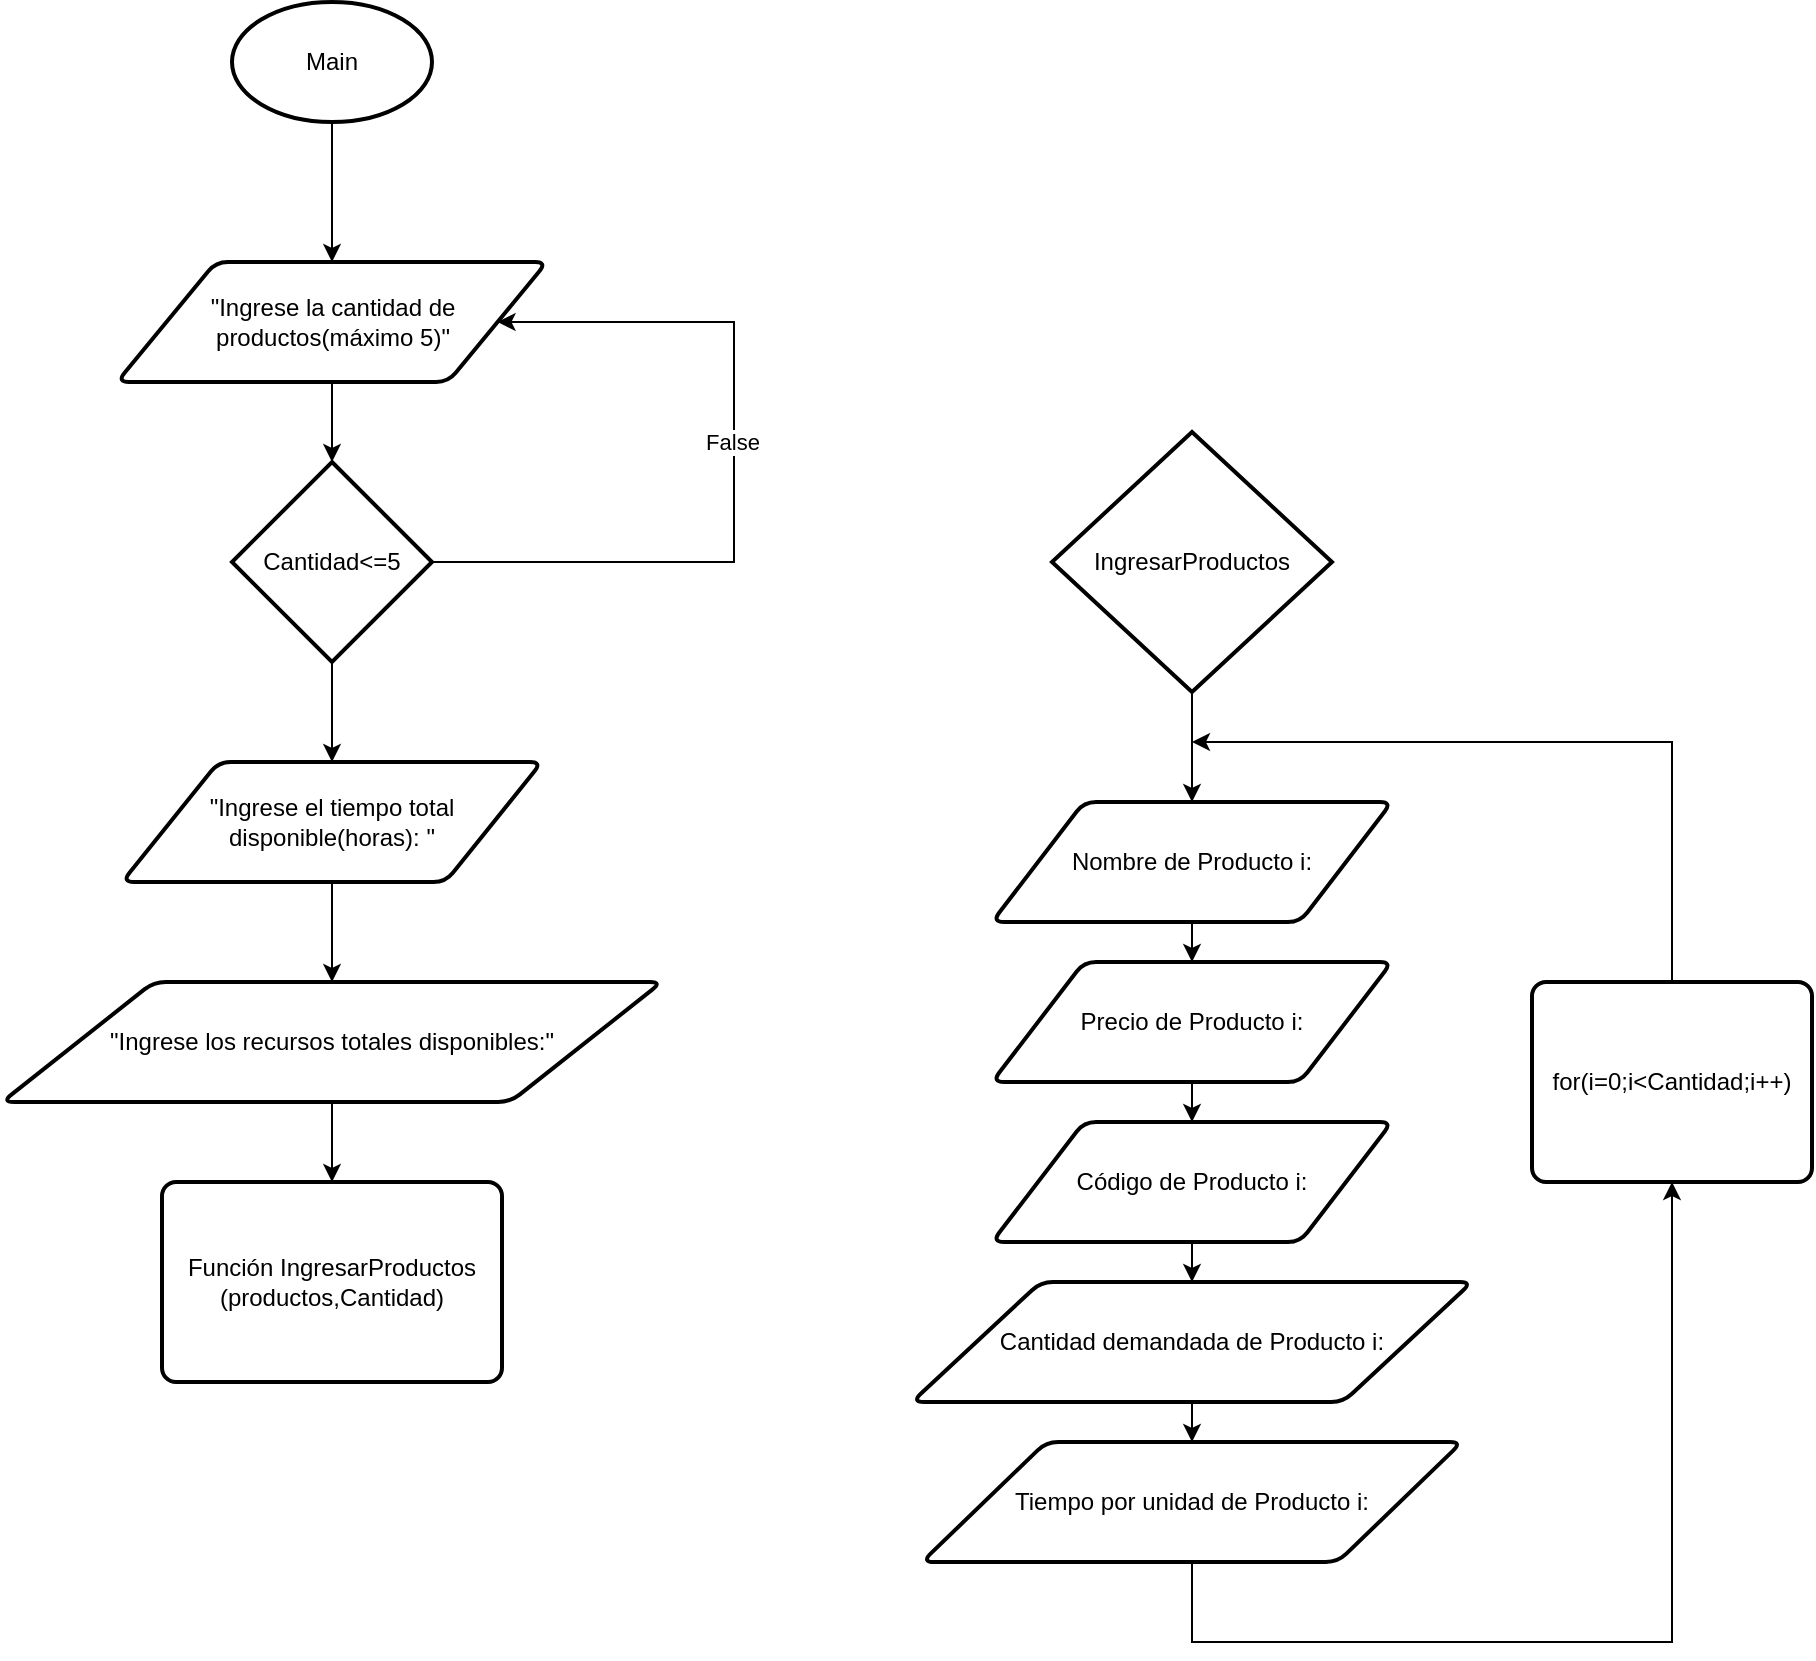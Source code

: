 <mxfile version="27.0.5">
  <diagram name="Página-1" id="7f4B3Y-akTW4V8ARh-Hn">
    <mxGraphModel dx="1213" dy="765" grid="1" gridSize="10" guides="1" tooltips="1" connect="1" arrows="1" fold="1" page="1" pageScale="1" pageWidth="1200" pageHeight="1600" math="0" shadow="0">
      <root>
        <mxCell id="0" />
        <mxCell id="1" parent="0" />
        <mxCell id="LcZc_sEwQm5LV-d36QQi-3" style="edgeStyle=orthogonalEdgeStyle;rounded=0;orthogonalLoop=1;jettySize=auto;html=1;entryX=0.5;entryY=0;entryDx=0;entryDy=0;" edge="1" parent="1" source="LcZc_sEwQm5LV-d36QQi-1" target="LcZc_sEwQm5LV-d36QQi-2">
          <mxGeometry relative="1" as="geometry" />
        </mxCell>
        <mxCell id="LcZc_sEwQm5LV-d36QQi-1" value="Main" style="strokeWidth=2;html=1;shape=mxgraph.flowchart.start_1;whiteSpace=wrap;" vertex="1" parent="1">
          <mxGeometry x="350" y="40" width="100" height="60" as="geometry" />
        </mxCell>
        <mxCell id="LcZc_sEwQm5LV-d36QQi-2" value="&quot;Ingrese la cantidad de productos(máximo 5)&quot;" style="shape=parallelogram;html=1;strokeWidth=2;perimeter=parallelogramPerimeter;whiteSpace=wrap;rounded=1;arcSize=12;size=0.23;" vertex="1" parent="1">
          <mxGeometry x="292.5" y="170" width="215" height="60" as="geometry" />
        </mxCell>
        <mxCell id="LcZc_sEwQm5LV-d36QQi-5" style="edgeStyle=orthogonalEdgeStyle;rounded=0;orthogonalLoop=1;jettySize=auto;html=1;entryX=1;entryY=0.5;entryDx=0;entryDy=0;exitX=1;exitY=0.5;exitDx=0;exitDy=0;exitPerimeter=0;" edge="1" parent="1" source="LcZc_sEwQm5LV-d36QQi-4" target="LcZc_sEwQm5LV-d36QQi-2">
          <mxGeometry relative="1" as="geometry">
            <mxPoint x="600" y="180" as="targetPoint" />
            <mxPoint x="510" y="280" as="sourcePoint" />
            <Array as="points">
              <mxPoint x="601" y="320" />
              <mxPoint x="601" y="200" />
            </Array>
          </mxGeometry>
        </mxCell>
        <mxCell id="LcZc_sEwQm5LV-d36QQi-6" value="False" style="edgeLabel;html=1;align=center;verticalAlign=middle;resizable=0;points=[];" vertex="1" connectable="0" parent="LcZc_sEwQm5LV-d36QQi-5">
          <mxGeometry x="0.145" relative="1" as="geometry">
            <mxPoint x="-1" y="12" as="offset" />
          </mxGeometry>
        </mxCell>
        <mxCell id="LcZc_sEwQm5LV-d36QQi-9" style="edgeStyle=orthogonalEdgeStyle;rounded=0;orthogonalLoop=1;jettySize=auto;html=1;exitX=0.5;exitY=1;exitDx=0;exitDy=0;exitPerimeter=0;entryX=0.5;entryY=0;entryDx=0;entryDy=0;" edge="1" parent="1" source="LcZc_sEwQm5LV-d36QQi-4" target="LcZc_sEwQm5LV-d36QQi-8">
          <mxGeometry relative="1" as="geometry" />
        </mxCell>
        <mxCell id="LcZc_sEwQm5LV-d36QQi-4" value="Cantidad&amp;lt;=5" style="strokeWidth=2;html=1;shape=mxgraph.flowchart.decision;whiteSpace=wrap;" vertex="1" parent="1">
          <mxGeometry x="350" y="270" width="100" height="100" as="geometry" />
        </mxCell>
        <mxCell id="LcZc_sEwQm5LV-d36QQi-7" style="edgeStyle=orthogonalEdgeStyle;rounded=0;orthogonalLoop=1;jettySize=auto;html=1;exitX=0.5;exitY=1;exitDx=0;exitDy=0;entryX=0.5;entryY=0;entryDx=0;entryDy=0;entryPerimeter=0;" edge="1" parent="1" source="LcZc_sEwQm5LV-d36QQi-2" target="LcZc_sEwQm5LV-d36QQi-4">
          <mxGeometry relative="1" as="geometry" />
        </mxCell>
        <mxCell id="LcZc_sEwQm5LV-d36QQi-11" style="edgeStyle=orthogonalEdgeStyle;rounded=0;orthogonalLoop=1;jettySize=auto;html=1;" edge="1" parent="1" source="LcZc_sEwQm5LV-d36QQi-8" target="LcZc_sEwQm5LV-d36QQi-10">
          <mxGeometry relative="1" as="geometry" />
        </mxCell>
        <mxCell id="LcZc_sEwQm5LV-d36QQi-8" value="&quot;Ingrese el tiempo total disponible(horas): &quot;" style="shape=parallelogram;html=1;strokeWidth=2;perimeter=parallelogramPerimeter;whiteSpace=wrap;rounded=1;arcSize=12;size=0.23;" vertex="1" parent="1">
          <mxGeometry x="295" y="420" width="210" height="60" as="geometry" />
        </mxCell>
        <mxCell id="LcZc_sEwQm5LV-d36QQi-32" style="edgeStyle=orthogonalEdgeStyle;rounded=0;orthogonalLoop=1;jettySize=auto;html=1;exitX=0.5;exitY=1;exitDx=0;exitDy=0;entryX=0.5;entryY=0;entryDx=0;entryDy=0;" edge="1" parent="1" source="LcZc_sEwQm5LV-d36QQi-10" target="LcZc_sEwQm5LV-d36QQi-31">
          <mxGeometry relative="1" as="geometry" />
        </mxCell>
        <mxCell id="LcZc_sEwQm5LV-d36QQi-10" value="&quot;Ingrese los recursos totales disponibles:&quot;" style="shape=parallelogram;html=1;strokeWidth=2;perimeter=parallelogramPerimeter;whiteSpace=wrap;rounded=1;arcSize=12;size=0.23;" vertex="1" parent="1">
          <mxGeometry x="235" y="530" width="330" height="60" as="geometry" />
        </mxCell>
        <mxCell id="LcZc_sEwQm5LV-d36QQi-28" style="edgeStyle=orthogonalEdgeStyle;rounded=0;orthogonalLoop=1;jettySize=auto;html=1;exitX=0.5;exitY=0;exitDx=0;exitDy=0;" edge="1" parent="1" source="LcZc_sEwQm5LV-d36QQi-12">
          <mxGeometry relative="1" as="geometry">
            <mxPoint x="830" y="410" as="targetPoint" />
            <Array as="points">
              <mxPoint x="1070" y="410" />
            </Array>
          </mxGeometry>
        </mxCell>
        <mxCell id="LcZc_sEwQm5LV-d36QQi-12" value="for(i=0;i&amp;lt;Cantidad;i++)" style="rounded=1;whiteSpace=wrap;html=1;absoluteArcSize=1;arcSize=14;strokeWidth=2;" vertex="1" parent="1">
          <mxGeometry x="1000" y="530" width="140" height="100" as="geometry" />
        </mxCell>
        <mxCell id="LcZc_sEwQm5LV-d36QQi-23" style="edgeStyle=orthogonalEdgeStyle;rounded=0;orthogonalLoop=1;jettySize=auto;html=1;exitX=0.5;exitY=1;exitDx=0;exitDy=0;entryX=0.5;entryY=0;entryDx=0;entryDy=0;" edge="1" parent="1" source="LcZc_sEwQm5LV-d36QQi-14" target="LcZc_sEwQm5LV-d36QQi-19">
          <mxGeometry relative="1" as="geometry" />
        </mxCell>
        <mxCell id="LcZc_sEwQm5LV-d36QQi-14" value="Nombre de Producto i: " style="shape=parallelogram;html=1;strokeWidth=2;perimeter=parallelogramPerimeter;whiteSpace=wrap;rounded=1;arcSize=12;size=0.23;" vertex="1" parent="1">
          <mxGeometry x="730" y="440" width="200" height="60" as="geometry" />
        </mxCell>
        <mxCell id="LcZc_sEwQm5LV-d36QQi-24" style="edgeStyle=orthogonalEdgeStyle;rounded=0;orthogonalLoop=1;jettySize=auto;html=1;exitX=0.5;exitY=1;exitDx=0;exitDy=0;entryX=0.5;entryY=0;entryDx=0;entryDy=0;" edge="1" parent="1" source="LcZc_sEwQm5LV-d36QQi-19" target="LcZc_sEwQm5LV-d36QQi-20">
          <mxGeometry relative="1" as="geometry" />
        </mxCell>
        <mxCell id="LcZc_sEwQm5LV-d36QQi-19" value="Precio de Producto i: " style="shape=parallelogram;html=1;strokeWidth=2;perimeter=parallelogramPerimeter;whiteSpace=wrap;rounded=1;arcSize=12;size=0.23;" vertex="1" parent="1">
          <mxGeometry x="730" y="520" width="200" height="60" as="geometry" />
        </mxCell>
        <mxCell id="LcZc_sEwQm5LV-d36QQi-25" style="edgeStyle=orthogonalEdgeStyle;rounded=0;orthogonalLoop=1;jettySize=auto;html=1;exitX=0.5;exitY=1;exitDx=0;exitDy=0;entryX=0.5;entryY=0;entryDx=0;entryDy=0;" edge="1" parent="1" source="LcZc_sEwQm5LV-d36QQi-20" target="LcZc_sEwQm5LV-d36QQi-21">
          <mxGeometry relative="1" as="geometry" />
        </mxCell>
        <mxCell id="LcZc_sEwQm5LV-d36QQi-20" value="Código de Producto i: " style="shape=parallelogram;html=1;strokeWidth=2;perimeter=parallelogramPerimeter;whiteSpace=wrap;rounded=1;arcSize=12;size=0.23;" vertex="1" parent="1">
          <mxGeometry x="730" y="600" width="200" height="60" as="geometry" />
        </mxCell>
        <mxCell id="LcZc_sEwQm5LV-d36QQi-27" style="edgeStyle=orthogonalEdgeStyle;rounded=0;orthogonalLoop=1;jettySize=auto;html=1;exitX=0.5;exitY=1;exitDx=0;exitDy=0;entryX=0.5;entryY=0;entryDx=0;entryDy=0;" edge="1" parent="1" source="LcZc_sEwQm5LV-d36QQi-21" target="LcZc_sEwQm5LV-d36QQi-22">
          <mxGeometry relative="1" as="geometry" />
        </mxCell>
        <mxCell id="LcZc_sEwQm5LV-d36QQi-21" value="Cantidad demandada de Producto i: " style="shape=parallelogram;html=1;strokeWidth=2;perimeter=parallelogramPerimeter;whiteSpace=wrap;rounded=1;arcSize=12;size=0.23;" vertex="1" parent="1">
          <mxGeometry x="690" y="680" width="280" height="60" as="geometry" />
        </mxCell>
        <mxCell id="LcZc_sEwQm5LV-d36QQi-30" style="edgeStyle=orthogonalEdgeStyle;rounded=0;orthogonalLoop=1;jettySize=auto;html=1;exitX=0.5;exitY=1;exitDx=0;exitDy=0;entryX=0.5;entryY=1;entryDx=0;entryDy=0;" edge="1" parent="1" source="LcZc_sEwQm5LV-d36QQi-22" target="LcZc_sEwQm5LV-d36QQi-12">
          <mxGeometry relative="1" as="geometry">
            <Array as="points">
              <mxPoint x="830" y="860" />
              <mxPoint x="1070" y="860" />
            </Array>
          </mxGeometry>
        </mxCell>
        <mxCell id="LcZc_sEwQm5LV-d36QQi-22" value="Tiempo por unidad de Producto i: " style="shape=parallelogram;html=1;strokeWidth=2;perimeter=parallelogramPerimeter;whiteSpace=wrap;rounded=1;arcSize=12;size=0.23;" vertex="1" parent="1">
          <mxGeometry x="695" y="760" width="270" height="60" as="geometry" />
        </mxCell>
        <mxCell id="LcZc_sEwQm5LV-d36QQi-31" value="Función IngresarProductos (productos,Cantidad)" style="rounded=1;whiteSpace=wrap;html=1;absoluteArcSize=1;arcSize=14;strokeWidth=2;" vertex="1" parent="1">
          <mxGeometry x="315" y="630" width="170" height="100" as="geometry" />
        </mxCell>
        <mxCell id="LcZc_sEwQm5LV-d36QQi-34" style="edgeStyle=orthogonalEdgeStyle;rounded=0;orthogonalLoop=1;jettySize=auto;html=1;entryX=0.5;entryY=0;entryDx=0;entryDy=0;" edge="1" parent="1" source="LcZc_sEwQm5LV-d36QQi-33" target="LcZc_sEwQm5LV-d36QQi-14">
          <mxGeometry relative="1" as="geometry" />
        </mxCell>
        <mxCell id="LcZc_sEwQm5LV-d36QQi-33" value="IngresarProductos" style="strokeWidth=2;html=1;shape=mxgraph.flowchart.decision;whiteSpace=wrap;" vertex="1" parent="1">
          <mxGeometry x="760" y="255" width="140" height="130" as="geometry" />
        </mxCell>
      </root>
    </mxGraphModel>
  </diagram>
</mxfile>
